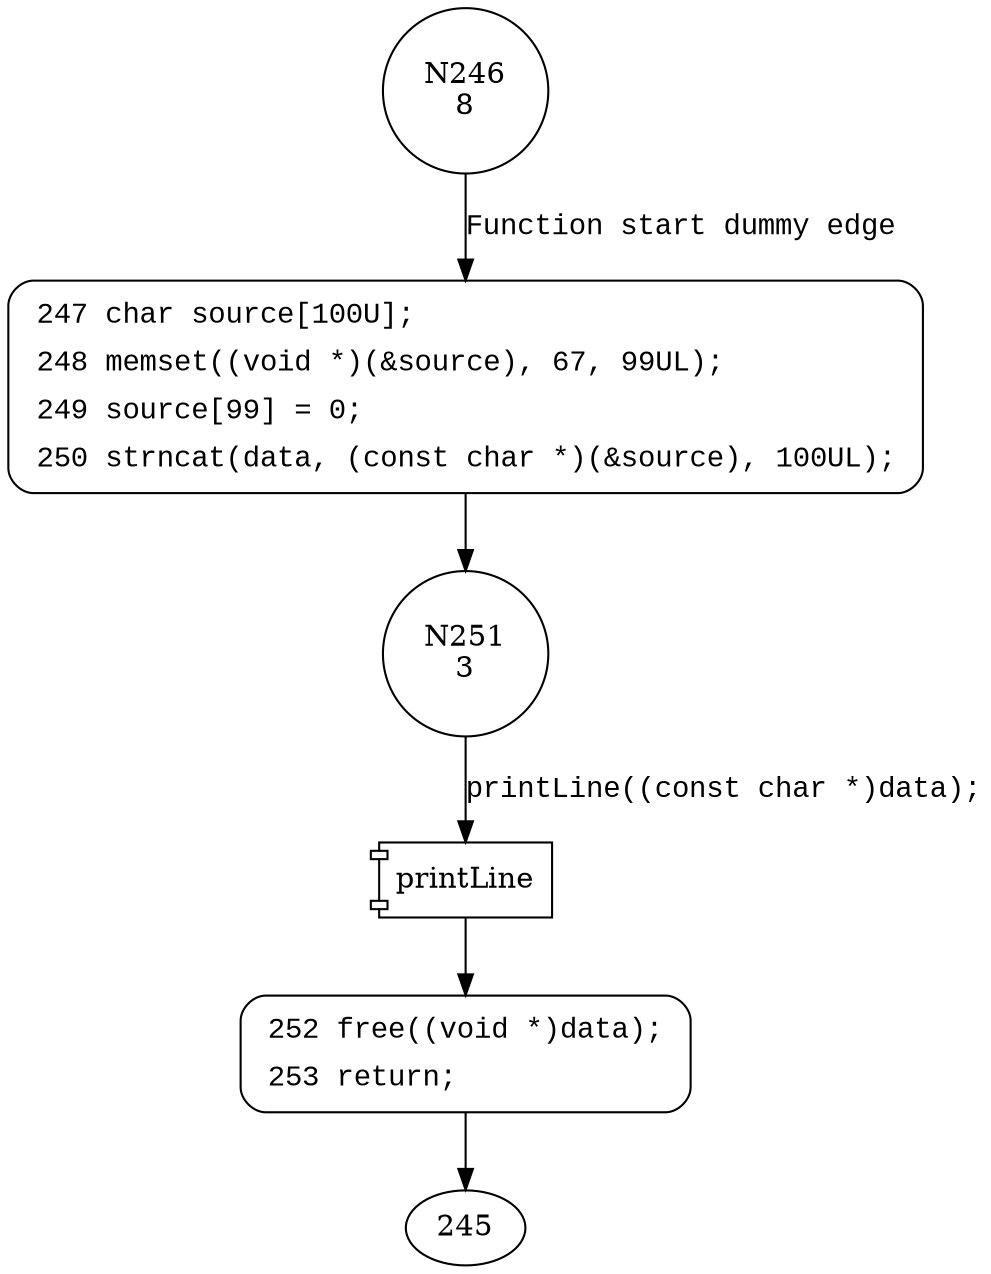 digraph CWE122_Heap_Based_Buffer_Overflow__c_CWE805_char_ncat_51b_badSink {
246 [shape="circle" label="N246\n8"]
247 [shape="circle" label="N247\n7"]
251 [shape="circle" label="N251\n3"]
252 [shape="circle" label="N252\n2"]
247 [style="filled,bold" penwidth="1" fillcolor="white" fontname="Courier New" shape="Mrecord" label=<<table border="0" cellborder="0" cellpadding="3" bgcolor="white"><tr><td align="right">247</td><td align="left">char source[100U];</td></tr><tr><td align="right">248</td><td align="left">memset((void *)(&amp;source), 67, 99UL);</td></tr><tr><td align="right">249</td><td align="left">source[99] = 0;</td></tr><tr><td align="right">250</td><td align="left">strncat(data, (const char *)(&amp;source), 100UL);</td></tr></table>>]
247 -> 251[label=""]
252 [style="filled,bold" penwidth="1" fillcolor="white" fontname="Courier New" shape="Mrecord" label=<<table border="0" cellborder="0" cellpadding="3" bgcolor="white"><tr><td align="right">252</td><td align="left">free((void *)data);</td></tr><tr><td align="right">253</td><td align="left">return;</td></tr></table>>]
252 -> 245[label=""]
246 -> 247 [label="Function start dummy edge" fontname="Courier New"]
100028 [shape="component" label="printLine"]
251 -> 100028 [label="printLine((const char *)data);" fontname="Courier New"]
100028 -> 252 [label="" fontname="Courier New"]
}